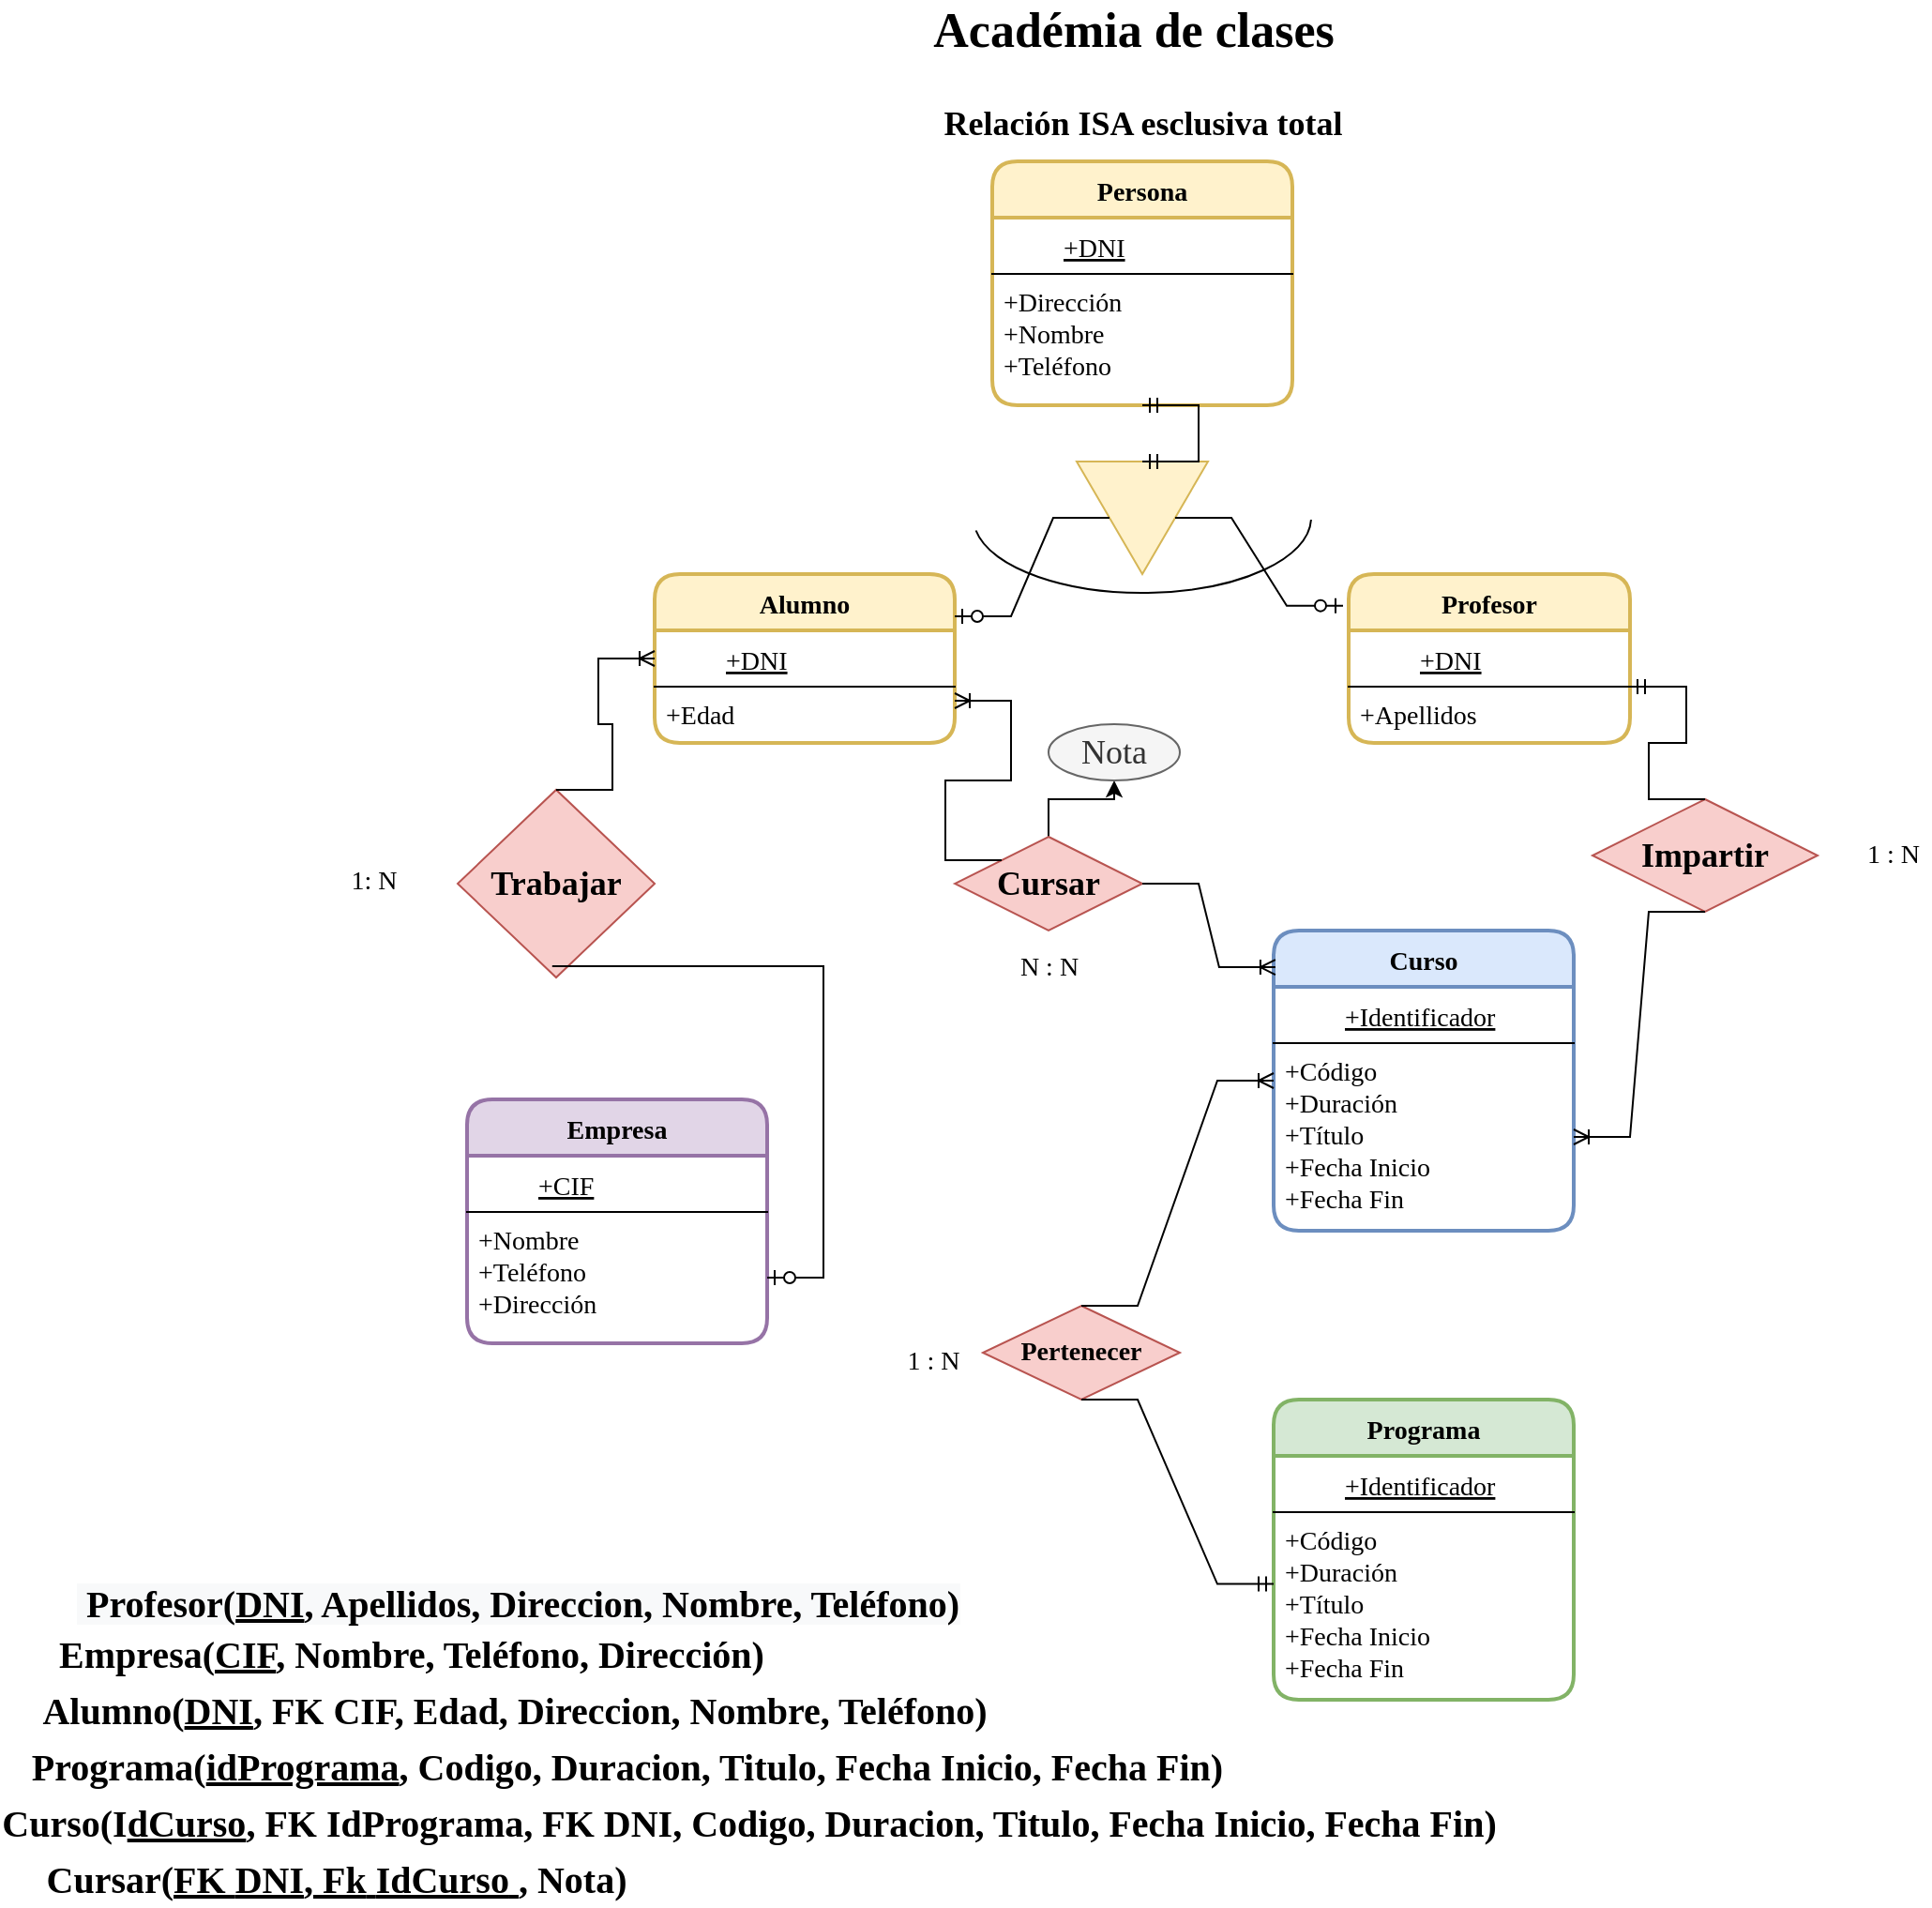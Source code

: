 <mxfile version="16.5.1" type="device"><diagram id="hk_Z6GWae7lvg4wJoycq" name="Página-1"><mxGraphModel dx="2249" dy="857" grid="1" gridSize="10" guides="1" tooltips="1" connect="1" arrows="1" fold="1" page="1" pageScale="1" pageWidth="827" pageHeight="1169" background="#FFFFFF" math="0" shadow="0"><root><mxCell id="0"/><mxCell id="1" parent="0"/><mxCell id="LjKNVnpZP6Jb5f7Sh4Gr-1" value="Empresa" style="swimlane;childLayout=stackLayout;horizontal=1;startSize=30;horizontalStack=0;rounded=1;fontSize=14;fontStyle=1;strokeWidth=2;resizeParent=0;resizeLast=1;shadow=0;dashed=0;align=center;fontFamily=Calibri;fontSource=https%3A%2F%2Ffonts.googleapis.com%2Fcss%3Ffamily%3DCalibri;fillColor=#e1d5e7;strokeColor=#9673a6;" parent="1" vertex="1"><mxGeometry x="30" y="620" width="160" height="130" as="geometry"/></mxCell><mxCell id="LjKNVnpZP6Jb5f7Sh4Gr-26" value="" style="shape=table;startSize=0;container=1;collapsible=1;childLayout=tableLayout;fixedRows=1;rowLines=0;fontStyle=0;align=center;resizeLast=1;strokeColor=none;fillColor=none;collapsible=0;fontFamily=Calibri;fontSource=https%3A%2F%2Ffonts.googleapis.com%2Fcss%3Ffamily%3DCalibri;fontSize=14;html=0;" parent="LjKNVnpZP6Jb5f7Sh4Gr-1" vertex="1"><mxGeometry y="30" width="160" height="30" as="geometry"/></mxCell><mxCell id="LjKNVnpZP6Jb5f7Sh4Gr-27" value="" style="shape=tableRow;horizontal=0;startSize=0;swimlaneHead=0;swimlaneBody=0;fillColor=none;collapsible=0;dropTarget=0;points=[[0,0.5],[1,0.5]];portConstraint=eastwest;top=0;left=0;right=0;bottom=1;fontFamily=Calibri;fontSource=https%3A%2F%2Ffonts.googleapis.com%2Fcss%3Ffamily%3DCalibri;fontSize=14;html=0;" parent="LjKNVnpZP6Jb5f7Sh4Gr-26" vertex="1"><mxGeometry width="160" height="30" as="geometry"/></mxCell><mxCell id="LjKNVnpZP6Jb5f7Sh4Gr-28" value="" style="shape=partialRectangle;connectable=0;fillColor=none;top=0;left=0;bottom=0;right=0;fontStyle=1;overflow=hidden;fontFamily=Calibri;fontSource=https%3A%2F%2Ffonts.googleapis.com%2Fcss%3Ffamily%3DCalibri;fontSize=14;html=0;" parent="LjKNVnpZP6Jb5f7Sh4Gr-27" vertex="1"><mxGeometry width="30" height="30" as="geometry"><mxRectangle width="30" height="30" as="alternateBounds"/></mxGeometry></mxCell><mxCell id="LjKNVnpZP6Jb5f7Sh4Gr-29" value="+CIF" style="shape=partialRectangle;connectable=0;fillColor=none;top=0;left=0;bottom=0;right=0;align=left;spacingLeft=6;fontStyle=4;overflow=hidden;fontFamily=Calibri;fontSource=https%3A%2F%2Ffonts.googleapis.com%2Fcss%3Ffamily%3DCalibri;fontSize=14;html=0;" parent="LjKNVnpZP6Jb5f7Sh4Gr-27" vertex="1"><mxGeometry x="30" width="130" height="30" as="geometry"><mxRectangle width="130" height="30" as="alternateBounds"/></mxGeometry></mxCell><mxCell id="LjKNVnpZP6Jb5f7Sh4Gr-2" value="+Nombre&#10;+Teléfono&#10;+Dirección&#10;" style="align=left;strokeColor=none;fillColor=none;spacingLeft=4;fontSize=14;verticalAlign=top;resizable=0;rotatable=0;part=1;fontFamily=Calibri;fontSource=https%3A%2F%2Ffonts.googleapis.com%2Fcss%3Ffamily%3DCalibri;" parent="LjKNVnpZP6Jb5f7Sh4Gr-1" vertex="1"><mxGeometry y="60" width="160" height="70" as="geometry"/></mxCell><mxCell id="LjKNVnpZP6Jb5f7Sh4Gr-5" value="Alumno" style="swimlane;childLayout=stackLayout;horizontal=1;startSize=30;horizontalStack=0;rounded=1;fontSize=14;fontStyle=1;strokeWidth=2;resizeParent=0;resizeLast=1;shadow=0;dashed=0;align=center;fontFamily=Calibri;fontSource=https%3A%2F%2Ffonts.googleapis.com%2Fcss%3Ffamily%3DCalibri;fillColor=#fff2cc;strokeColor=#d6b656;" parent="1" vertex="1"><mxGeometry x="130" y="340" width="160" height="90" as="geometry"/></mxCell><mxCell id="faZHh6QhR00fFfS0FvEg-1" value="" style="shape=table;startSize=0;container=1;collapsible=1;childLayout=tableLayout;fixedRows=1;rowLines=0;fontStyle=0;align=center;resizeLast=1;strokeColor=none;fillColor=none;collapsible=0;fontFamily=Calibri;fontSource=https%3A%2F%2Ffonts.googleapis.com%2Fcss%3Ffamily%3DCalibri;" parent="LjKNVnpZP6Jb5f7Sh4Gr-5" vertex="1"><mxGeometry y="30" width="160" height="30" as="geometry"/></mxCell><mxCell id="faZHh6QhR00fFfS0FvEg-2" value="" style="shape=tableRow;horizontal=0;startSize=0;swimlaneHead=0;swimlaneBody=0;fillColor=none;collapsible=0;dropTarget=0;points=[[0,0.5],[1,0.5]];portConstraint=eastwest;top=0;left=0;right=0;bottom=1;fontFamily=Calibri;fontSource=https%3A%2F%2Ffonts.googleapis.com%2Fcss%3Ffamily%3DCalibri;" parent="faZHh6QhR00fFfS0FvEg-1" vertex="1"><mxGeometry width="160" height="30" as="geometry"/></mxCell><mxCell id="faZHh6QhR00fFfS0FvEg-3" value="" style="shape=partialRectangle;connectable=0;fillColor=none;top=0;left=0;bottom=0;right=0;fontStyle=1;overflow=hidden;fontFamily=Calibri;fontSource=https%3A%2F%2Ffonts.googleapis.com%2Fcss%3Ffamily%3DCalibri;" parent="faZHh6QhR00fFfS0FvEg-2" vertex="1"><mxGeometry width="30" height="30" as="geometry"><mxRectangle width="30" height="30" as="alternateBounds"/></mxGeometry></mxCell><mxCell id="faZHh6QhR00fFfS0FvEg-4" value="+DNI" style="shape=partialRectangle;connectable=0;fillColor=none;top=0;left=0;bottom=0;right=0;align=left;spacingLeft=6;fontStyle=4;overflow=hidden;fontFamily=Calibri;fontSource=https%3A%2F%2Ffonts.googleapis.com%2Fcss%3Ffamily%3DCalibri;fontSize=14;" parent="faZHh6QhR00fFfS0FvEg-2" vertex="1"><mxGeometry x="30" width="130" height="30" as="geometry"><mxRectangle width="130" height="30" as="alternateBounds"/></mxGeometry></mxCell><mxCell id="LjKNVnpZP6Jb5f7Sh4Gr-6" value="+Edad&#10;" style="align=left;strokeColor=none;fillColor=none;spacingLeft=4;fontSize=14;verticalAlign=top;resizable=0;rotatable=0;part=1;fontFamily=Calibri;fontSource=https%3A%2F%2Ffonts.googleapis.com%2Fcss%3Ffamily%3DCalibri;" parent="LjKNVnpZP6Jb5f7Sh4Gr-5" vertex="1"><mxGeometry y="60" width="160" height="30" as="geometry"/></mxCell><mxCell id="LjKNVnpZP6Jb5f7Sh4Gr-9" value="Curso" style="swimlane;childLayout=stackLayout;horizontal=1;startSize=30;horizontalStack=0;rounded=1;fontSize=14;fontStyle=1;strokeWidth=2;resizeParent=0;resizeLast=1;shadow=0;dashed=0;align=center;fontFamily=Calibri;fontSource=https%3A%2F%2Ffonts.googleapis.com%2Fcss%3Ffamily%3DCalibri;fillColor=#dae8fc;strokeColor=#6c8ebf;" parent="1" vertex="1"><mxGeometry x="460" y="530" width="160" height="160" as="geometry"/></mxCell><mxCell id="LjKNVnpZP6Jb5f7Sh4Gr-14" value="" style="shape=table;startSize=0;container=1;collapsible=1;childLayout=tableLayout;fixedRows=1;rowLines=0;fontStyle=0;align=center;resizeLast=1;strokeColor=none;fillColor=none;collapsible=0;fontFamily=Calibri;fontSource=https%3A%2F%2Ffonts.googleapis.com%2Fcss%3Ffamily%3DCalibri;fontSize=14;html=0;" parent="LjKNVnpZP6Jb5f7Sh4Gr-9" vertex="1"><mxGeometry y="30" width="160" height="30" as="geometry"/></mxCell><mxCell id="LjKNVnpZP6Jb5f7Sh4Gr-15" value="" style="shape=tableRow;horizontal=0;startSize=0;swimlaneHead=0;swimlaneBody=0;fillColor=none;collapsible=0;dropTarget=0;points=[[0,0.5],[1,0.5]];portConstraint=eastwest;top=0;left=0;right=0;bottom=1;fontFamily=Calibri;fontSource=https%3A%2F%2Ffonts.googleapis.com%2Fcss%3Ffamily%3DCalibri;fontSize=14;html=0;" parent="LjKNVnpZP6Jb5f7Sh4Gr-14" vertex="1"><mxGeometry width="160" height="30" as="geometry"/></mxCell><mxCell id="LjKNVnpZP6Jb5f7Sh4Gr-16" value="" style="shape=partialRectangle;connectable=0;fillColor=none;top=0;left=0;bottom=0;right=0;fontStyle=1;overflow=hidden;fontFamily=Calibri;fontSource=https%3A%2F%2Ffonts.googleapis.com%2Fcss%3Ffamily%3DCalibri;fontSize=14;html=0;" parent="LjKNVnpZP6Jb5f7Sh4Gr-15" vertex="1"><mxGeometry width="30" height="30" as="geometry"><mxRectangle width="30" height="30" as="alternateBounds"/></mxGeometry></mxCell><mxCell id="LjKNVnpZP6Jb5f7Sh4Gr-17" value="+Identificador" style="shape=partialRectangle;connectable=0;fillColor=none;top=0;left=0;bottom=0;right=0;align=left;spacingLeft=6;fontStyle=4;overflow=hidden;fontFamily=Calibri;fontSource=https%3A%2F%2Ffonts.googleapis.com%2Fcss%3Ffamily%3DCalibri;fontSize=14;html=0;" parent="LjKNVnpZP6Jb5f7Sh4Gr-15" vertex="1"><mxGeometry x="30" width="130" height="30" as="geometry"><mxRectangle width="130" height="30" as="alternateBounds"/></mxGeometry></mxCell><mxCell id="LjKNVnpZP6Jb5f7Sh4Gr-10" value="+Código&#10;+Duración&#10;+Título&#10;+Fecha Inicio&#10;+Fecha Fin&#10;" style="align=left;strokeColor=none;fillColor=none;spacingLeft=4;fontSize=14;verticalAlign=top;resizable=0;rotatable=0;part=1;fontFamily=Calibri;fontSource=https%3A%2F%2Ffonts.googleapis.com%2Fcss%3Ffamily%3DCalibri;" parent="LjKNVnpZP6Jb5f7Sh4Gr-9" vertex="1"><mxGeometry y="60" width="160" height="100" as="geometry"/></mxCell><mxCell id="LjKNVnpZP6Jb5f7Sh4Gr-11" value="Profesor" style="swimlane;childLayout=stackLayout;horizontal=1;startSize=30;horizontalStack=0;rounded=1;fontSize=14;fontStyle=1;strokeWidth=2;resizeParent=0;resizeLast=1;shadow=0;dashed=0;align=center;fontFamily=Calibri;fontSource=https%3A%2F%2Ffonts.googleapis.com%2Fcss%3Ffamily%3DCalibri;fillColor=#fff2cc;strokeColor=#d6b656;" parent="1" vertex="1"><mxGeometry x="500" y="340" width="150" height="90" as="geometry"/></mxCell><mxCell id="faZHh6QhR00fFfS0FvEg-9" value="" style="shape=table;startSize=0;container=1;collapsible=1;childLayout=tableLayout;fixedRows=1;rowLines=0;fontStyle=0;align=left;resizeLast=1;strokeColor=none;fillColor=none;collapsible=0;fontFamily=Calibri;fontSource=https%3A%2F%2Ffonts.googleapis.com%2Fcss%3Ffamily%3DCalibri;fontSize=14;" parent="LjKNVnpZP6Jb5f7Sh4Gr-11" vertex="1"><mxGeometry y="30" width="150" height="30" as="geometry"/></mxCell><mxCell id="faZHh6QhR00fFfS0FvEg-10" value="" style="shape=tableRow;horizontal=0;startSize=0;swimlaneHead=0;swimlaneBody=0;fillColor=none;collapsible=0;dropTarget=0;points=[[0,0.5],[1,0.5]];portConstraint=eastwest;top=0;left=0;right=0;bottom=1;fontFamily=Calibri;fontSource=https%3A%2F%2Ffonts.googleapis.com%2Fcss%3Ffamily%3DCalibri;" parent="faZHh6QhR00fFfS0FvEg-9" vertex="1"><mxGeometry width="150" height="30" as="geometry"/></mxCell><mxCell id="faZHh6QhR00fFfS0FvEg-11" value="" style="shape=partialRectangle;connectable=0;fillColor=none;top=0;left=0;bottom=0;right=0;fontStyle=1;overflow=hidden;fontFamily=Calibri;fontSource=https%3A%2F%2Ffonts.googleapis.com%2Fcss%3Ffamily%3DCalibri;" parent="faZHh6QhR00fFfS0FvEg-10" vertex="1"><mxGeometry width="30" height="30" as="geometry"><mxRectangle width="30" height="30" as="alternateBounds"/></mxGeometry></mxCell><mxCell id="faZHh6QhR00fFfS0FvEg-12" value="+DNI" style="shape=partialRectangle;connectable=0;fillColor=none;top=0;left=0;bottom=0;right=0;align=left;spacingLeft=6;fontStyle=4;overflow=hidden;fontFamily=Calibri;fontSource=https%3A%2F%2Ffonts.googleapis.com%2Fcss%3Ffamily%3DCalibri;fontSize=14;" parent="faZHh6QhR00fFfS0FvEg-10" vertex="1"><mxGeometry x="30" width="120" height="30" as="geometry"><mxRectangle width="120" height="30" as="alternateBounds"/></mxGeometry></mxCell><mxCell id="LjKNVnpZP6Jb5f7Sh4Gr-12" value="+Apellidos" style="align=left;strokeColor=none;fillColor=none;spacingLeft=4;fontSize=14;verticalAlign=top;resizable=0;rotatable=0;part=1;fontFamily=Calibri;fontSource=https%3A%2F%2Ffonts.googleapis.com%2Fcss%3Ffamily%3DCalibri;" parent="LjKNVnpZP6Jb5f7Sh4Gr-11" vertex="1"><mxGeometry y="60" width="150" height="30" as="geometry"/></mxCell><mxCell id="faZHh6QhR00fFfS0FvEg-5" value="" style="shape=table;startSize=0;container=1;collapsible=1;childLayout=tableLayout;fixedRows=1;rowLines=0;fontStyle=0;align=center;resizeLast=1;strokeColor=none;fillColor=none;collapsible=0;fontFamily=Calibri;fontSource=https%3A%2F%2Ffonts.googleapis.com%2Fcss%3Ffamily%3DCalibri;" parent="LjKNVnpZP6Jb5f7Sh4Gr-11" vertex="1"><mxGeometry y="90" width="150" as="geometry"/></mxCell><mxCell id="faZHh6QhR00fFfS0FvEg-6" value="" style="shape=tableRow;horizontal=0;startSize=0;swimlaneHead=0;swimlaneBody=0;fillColor=none;collapsible=0;dropTarget=0;points=[[0,0.5],[1,0.5]];portConstraint=eastwest;top=0;left=0;right=0;bottom=1;fontFamily=Calibri;fontSource=https%3A%2F%2Ffonts.googleapis.com%2Fcss%3Ffamily%3DCalibri;" parent="faZHh6QhR00fFfS0FvEg-5" vertex="1" visible="0"><mxGeometry width="180" height="30" as="geometry"/></mxCell><mxCell id="faZHh6QhR00fFfS0FvEg-7" value="PK" style="shape=partialRectangle;connectable=0;fillColor=none;top=0;left=0;bottom=0;right=0;fontStyle=1;overflow=hidden;fontFamily=Calibri;fontSource=https%3A%2F%2Ffonts.googleapis.com%2Fcss%3Ffamily%3DCalibri;" parent="faZHh6QhR00fFfS0FvEg-6" vertex="1"><mxGeometry width="30" height="30" as="geometry"><mxRectangle width="30" height="30" as="alternateBounds"/></mxGeometry></mxCell><mxCell id="faZHh6QhR00fFfS0FvEg-8" value="UniqueID" style="shape=partialRectangle;connectable=0;fillColor=none;top=0;left=0;bottom=0;right=0;align=left;spacingLeft=6;fontStyle=5;overflow=hidden;fontFamily=Calibri;fontSource=https%3A%2F%2Ffonts.googleapis.com%2Fcss%3Ffamily%3DCalibri;" parent="faZHh6QhR00fFfS0FvEg-6" vertex="1"><mxGeometry x="30" width="150" height="30" as="geometry"><mxRectangle width="150" height="30" as="alternateBounds"/></mxGeometry></mxCell><mxCell id="LjKNVnpZP6Jb5f7Sh4Gr-30" value="Persona" style="swimlane;childLayout=stackLayout;horizontal=1;startSize=30;horizontalStack=0;rounded=1;fontSize=14;fontStyle=1;strokeWidth=2;resizeParent=0;resizeLast=1;shadow=0;dashed=0;align=center;fontFamily=Calibri;fontSource=https%3A%2F%2Ffonts.googleapis.com%2Fcss%3Ffamily%3DCalibri;html=0;fillColor=#fff2cc;strokeColor=#d6b656;" parent="1" vertex="1"><mxGeometry x="310" y="120" width="160" height="130" as="geometry"/></mxCell><mxCell id="LjKNVnpZP6Jb5f7Sh4Gr-32" value="" style="shape=table;startSize=0;container=1;collapsible=1;childLayout=tableLayout;fixedRows=1;rowLines=0;fontStyle=0;align=left;resizeLast=1;strokeColor=none;fillColor=none;collapsible=0;fontFamily=Calibri;fontSource=https%3A%2F%2Ffonts.googleapis.com%2Fcss%3Ffamily%3DCalibri;fontSize=14;html=0;" parent="LjKNVnpZP6Jb5f7Sh4Gr-30" vertex="1"><mxGeometry y="30" width="160" height="30" as="geometry"/></mxCell><mxCell id="LjKNVnpZP6Jb5f7Sh4Gr-33" value="" style="shape=tableRow;horizontal=0;startSize=0;swimlaneHead=0;swimlaneBody=0;fillColor=none;collapsible=0;dropTarget=0;points=[[0,0.5],[1,0.5]];portConstraint=eastwest;top=0;left=0;right=0;bottom=1;fontFamily=Calibri;fontSource=https%3A%2F%2Ffonts.googleapis.com%2Fcss%3Ffamily%3DCalibri;fontSize=14;html=0;" parent="LjKNVnpZP6Jb5f7Sh4Gr-32" vertex="1"><mxGeometry width="160" height="30" as="geometry"/></mxCell><mxCell id="LjKNVnpZP6Jb5f7Sh4Gr-34" value="" style="shape=partialRectangle;connectable=0;fillColor=none;top=0;left=0;bottom=0;right=0;fontStyle=1;overflow=hidden;fontFamily=Calibri;fontSource=https%3A%2F%2Ffonts.googleapis.com%2Fcss%3Ffamily%3DCalibri;fontSize=14;html=0;" parent="LjKNVnpZP6Jb5f7Sh4Gr-33" vertex="1"><mxGeometry width="30" height="30" as="geometry"><mxRectangle width="30" height="30" as="alternateBounds"/></mxGeometry></mxCell><mxCell id="LjKNVnpZP6Jb5f7Sh4Gr-35" value="+DNI" style="shape=partialRectangle;connectable=0;fillColor=none;top=0;left=0;bottom=0;right=0;align=left;spacingLeft=6;fontStyle=4;overflow=hidden;fontFamily=Calibri;fontSource=https%3A%2F%2Ffonts.googleapis.com%2Fcss%3Ffamily%3DCalibri;fontSize=14;html=0;" parent="LjKNVnpZP6Jb5f7Sh4Gr-33" vertex="1"><mxGeometry x="30" width="130" height="30" as="geometry"><mxRectangle width="130" height="30" as="alternateBounds"/></mxGeometry></mxCell><mxCell id="LjKNVnpZP6Jb5f7Sh4Gr-31" value="+Dirección&#10;+Nombre&#10;+Teléfono&#10;" style="align=left;strokeColor=none;fillColor=none;spacingLeft=4;fontSize=14;verticalAlign=top;resizable=0;rotatable=0;part=1;fontFamily=Calibri;fontSource=https%3A%2F%2Ffonts.googleapis.com%2Fcss%3Ffamily%3DCalibri;html=0;" parent="LjKNVnpZP6Jb5f7Sh4Gr-30" vertex="1"><mxGeometry y="60" width="160" height="70" as="geometry"/></mxCell><mxCell id="LjKNVnpZP6Jb5f7Sh4Gr-41" value="" style="verticalLabelPosition=bottom;verticalAlign=top;html=1;shape=mxgraph.basic.acute_triangle;dx=0.5;fontFamily=Calibri;fontSource=https%3A%2F%2Ffonts.googleapis.com%2Fcss%3Ffamily%3DCalibri;fontSize=14;fillColor=#fff2cc;direction=west;strokeColor=#d6b656;" parent="1" vertex="1"><mxGeometry x="355" y="280" width="70" height="60" as="geometry"/></mxCell><mxCell id="LjKNVnpZP6Jb5f7Sh4Gr-42" value="" style="edgeStyle=entityRelationEdgeStyle;fontSize=12;html=1;endArrow=ERzeroToOne;endFill=1;rounded=0;fontFamily=Calibri;fontSource=https%3A%2F%2Ffonts.googleapis.com%2Fcss%3Ffamily%3DCalibri;entryX=-0.02;entryY=0.187;entryDx=0;entryDy=0;entryPerimeter=0;exitX=0;exitY=0;exitDx=17.5;exitDy=30;exitPerimeter=0;" parent="1" source="LjKNVnpZP6Jb5f7Sh4Gr-41" target="LjKNVnpZP6Jb5f7Sh4Gr-11" edge="1"><mxGeometry width="100" height="100" relative="1" as="geometry"><mxPoint x="360" y="500" as="sourcePoint"/><mxPoint x="460" y="400" as="targetPoint"/></mxGeometry></mxCell><mxCell id="LjKNVnpZP6Jb5f7Sh4Gr-46" value="" style="edgeStyle=entityRelationEdgeStyle;fontSize=12;html=1;endArrow=ERzeroToOne;endFill=1;rounded=0;fontFamily=Calibri;fontSource=https%3A%2F%2Ffonts.googleapis.com%2Fcss%3Ffamily%3DCalibri;entryX=1;entryY=0.25;entryDx=0;entryDy=0;exitX=0;exitY=0;exitDx=52.5;exitDy=30;exitPerimeter=0;" parent="1" source="LjKNVnpZP6Jb5f7Sh4Gr-41" target="LjKNVnpZP6Jb5f7Sh4Gr-5" edge="1"><mxGeometry width="100" height="100" relative="1" as="geometry"><mxPoint x="300" y="550" as="sourcePoint"/><mxPoint x="303.04" y="377.83" as="targetPoint"/></mxGeometry></mxCell><mxCell id="LjKNVnpZP6Jb5f7Sh4Gr-52" value="" style="edgeStyle=entityRelationEdgeStyle;fontSize=12;html=1;endArrow=ERmandOne;startArrow=ERmandOne;rounded=0;fontFamily=Calibri;fontSource=https%3A%2F%2Ffonts.googleapis.com%2Fcss%3Ffamily%3DCalibri;entryX=0.5;entryY=1;entryDx=0;entryDy=0;exitX=0.5;exitY=1;exitDx=0;exitDy=0;exitPerimeter=0;" parent="1" source="LjKNVnpZP6Jb5f7Sh4Gr-41" target="LjKNVnpZP6Jb5f7Sh4Gr-31" edge="1"><mxGeometry width="100" height="100" relative="1" as="geometry"><mxPoint x="360" y="500" as="sourcePoint"/><mxPoint x="460" y="400" as="targetPoint"/></mxGeometry></mxCell><mxCell id="LjKNVnpZP6Jb5f7Sh4Gr-53" value="" style="verticalLabelPosition=bottom;verticalAlign=top;html=1;shape=mxgraph.basic.arc;startAngle=0.504;endAngle=0.973;fontFamily=Calibri;fontSource=https%3A%2F%2Ffonts.googleapis.com%2Fcss%3Ffamily%3DCalibri;fontSize=14;fillColor=none;direction=north;" parent="1" vertex="1"><mxGeometry x="300" y="270" width="180" height="80" as="geometry"/></mxCell><mxCell id="LjKNVnpZP6Jb5f7Sh4Gr-54" value="&lt;font style=&quot;font-size: 18px&quot;&gt;&lt;b&gt;Relación ISA esclusiva total&lt;/b&gt;&lt;/font&gt;" style="text;html=1;align=center;verticalAlign=middle;resizable=0;points=[];autosize=1;strokeColor=none;fillColor=none;fontSize=14;fontFamily=Calibri;fontSource=https%3A%2F%2Ffonts.googleapis.com%2Fcss%3Ffamily%3DCalibri;" parent="1" vertex="1"><mxGeometry x="285" y="90" width="210" height="20" as="geometry"/></mxCell><mxCell id="LjKNVnpZP6Jb5f7Sh4Gr-69" value="" style="edgeStyle=orthogonalEdgeStyle;rounded=0;orthogonalLoop=1;jettySize=auto;html=1;fontFamily=Calibri;fontSource=https%3A%2F%2Ffonts.googleapis.com%2Fcss%3Ffamily%3DCalibri;fontSize=18;" parent="1" source="LjKNVnpZP6Jb5f7Sh4Gr-56" target="LjKNVnpZP6Jb5f7Sh4Gr-68" edge="1"><mxGeometry relative="1" as="geometry"/></mxCell><mxCell id="LjKNVnpZP6Jb5f7Sh4Gr-56" value="&lt;b&gt;Cursar&lt;/b&gt;" style="shape=rhombus;perimeter=rhombusPerimeter;whiteSpace=wrap;html=1;align=center;fontFamily=Calibri;fontSource=https%3A%2F%2Ffonts.googleapis.com%2Fcss%3Ffamily%3DCalibri;fontSize=18;fillColor=#f8cecc;strokeColor=#b85450;" parent="1" vertex="1"><mxGeometry x="290" y="480" width="100" height="50" as="geometry"/></mxCell><mxCell id="LjKNVnpZP6Jb5f7Sh4Gr-57" value="" style="edgeStyle=entityRelationEdgeStyle;fontSize=12;html=1;endArrow=ERoneToMany;rounded=0;fontFamily=Calibri;fontSource=https%3A%2F%2Ffonts.googleapis.com%2Fcss%3Ffamily%3DCalibri;entryX=0.006;entryY=0.122;entryDx=0;entryDy=0;entryPerimeter=0;exitX=1;exitY=0.5;exitDx=0;exitDy=0;endFill=0;" parent="1" source="LjKNVnpZP6Jb5f7Sh4Gr-56" target="LjKNVnpZP6Jb5f7Sh4Gr-9" edge="1"><mxGeometry width="100" height="100" relative="1" as="geometry"><mxPoint x="360" y="500" as="sourcePoint"/><mxPoint x="460" y="400" as="targetPoint"/></mxGeometry></mxCell><mxCell id="LjKNVnpZP6Jb5f7Sh4Gr-65" value="" style="edgeStyle=entityRelationEdgeStyle;fontSize=12;html=1;endArrow=ERoneToMany;rounded=0;fontFamily=Calibri;fontSource=https%3A%2F%2Ffonts.googleapis.com%2Fcss%3Ffamily%3DCalibri;exitX=0;exitY=0;exitDx=0;exitDy=0;entryX=1;entryY=0.25;entryDx=0;entryDy=0;endFill=0;" parent="1" source="LjKNVnpZP6Jb5f7Sh4Gr-56" target="LjKNVnpZP6Jb5f7Sh4Gr-6" edge="1"><mxGeometry width="100" height="100" relative="1" as="geometry"><mxPoint x="360" y="500" as="sourcePoint"/><mxPoint x="460" y="400" as="targetPoint"/></mxGeometry></mxCell><mxCell id="LjKNVnpZP6Jb5f7Sh4Gr-68" value="Nota" style="ellipse;whiteSpace=wrap;html=1;fontSize=18;fontFamily=Calibri;fillColor=#f5f5f5;fontSource=https%3A%2F%2Ffonts.googleapis.com%2Fcss%3Ffamily%3DCalibri;fontColor=#333333;strokeColor=#666666;" parent="1" vertex="1"><mxGeometry x="340" y="420" width="70" height="30" as="geometry"/></mxCell><mxCell id="LjKNVnpZP6Jb5f7Sh4Gr-75" value="&lt;b&gt;Trabajar&lt;/b&gt;" style="shape=rhombus;perimeter=rhombusPerimeter;whiteSpace=wrap;html=1;align=center;fontFamily=Calibri;fontSource=https%3A%2F%2Ffonts.googleapis.com%2Fcss%3Ffamily%3DCalibri;fontSize=18;fillColor=#f8cecc;direction=south;strokeColor=#b85450;" parent="1" vertex="1"><mxGeometry x="25" y="455" width="105" height="100" as="geometry"/></mxCell><mxCell id="LjKNVnpZP6Jb5f7Sh4Gr-76" value="" style="edgeStyle=entityRelationEdgeStyle;fontSize=12;html=1;endArrow=ERzeroToOne;endFill=1;rounded=0;fontFamily=Calibri;fontSource=https%3A%2F%2Ffonts.googleapis.com%2Fcss%3Ffamily%3DCalibri;exitX=0.94;exitY=0.52;exitDx=0;exitDy=0;exitPerimeter=0;" parent="1" source="LjKNVnpZP6Jb5f7Sh4Gr-75" target="LjKNVnpZP6Jb5f7Sh4Gr-2" edge="1"><mxGeometry width="100" height="100" relative="1" as="geometry"><mxPoint x="30" y="500" as="sourcePoint"/><mxPoint x="50" y="600" as="targetPoint"/></mxGeometry></mxCell><mxCell id="LjKNVnpZP6Jb5f7Sh4Gr-78" value="" style="edgeStyle=entityRelationEdgeStyle;fontSize=12;html=1;endArrow=ERoneToMany;rounded=0;fontFamily=Calibri;fontSource=https%3A%2F%2Ffonts.googleapis.com%2Fcss%3Ffamily%3DCalibri;entryX=0;entryY=0.5;entryDx=0;entryDy=0;exitX=0;exitY=0.5;exitDx=0;exitDy=0;endFill=0;" parent="1" source="LjKNVnpZP6Jb5f7Sh4Gr-75" edge="1"><mxGeometry width="100" height="100" relative="1" as="geometry"><mxPoint x="360" y="500" as="sourcePoint"/><mxPoint x="130" y="385" as="targetPoint"/></mxGeometry></mxCell><mxCell id="LjKNVnpZP6Jb5f7Sh4Gr-79" value="&lt;b&gt;Impartir&lt;/b&gt;" style="shape=rhombus;perimeter=rhombusPerimeter;whiteSpace=wrap;html=1;align=center;fontFamily=Calibri;fontSource=https%3A%2F%2Ffonts.googleapis.com%2Fcss%3Ffamily%3DCalibri;fontSize=18;fillColor=#f8cecc;strokeColor=#b85450;" parent="1" vertex="1"><mxGeometry x="630" y="460" width="120" height="60" as="geometry"/></mxCell><mxCell id="LjKNVnpZP6Jb5f7Sh4Gr-80" value="" style="edgeStyle=entityRelationEdgeStyle;fontSize=12;html=1;endArrow=ERmandOne;endFill=0;rounded=0;fontFamily=Calibri;fontSource=https%3A%2F%2Ffonts.googleapis.com%2Fcss%3Ffamily%3DCalibri;exitX=0.5;exitY=0;exitDx=0;exitDy=0;entryX=1;entryY=0;entryDx=0;entryDy=0;" parent="1" source="LjKNVnpZP6Jb5f7Sh4Gr-79" target="LjKNVnpZP6Jb5f7Sh4Gr-12" edge="1"><mxGeometry width="100" height="100" relative="1" as="geometry"><mxPoint x="630" y="800" as="sourcePoint"/><mxPoint x="550" y="470" as="targetPoint"/></mxGeometry></mxCell><mxCell id="LjKNVnpZP6Jb5f7Sh4Gr-81" value="" style="edgeStyle=entityRelationEdgeStyle;fontSize=12;html=1;endArrow=ERoneToMany;rounded=0;fontFamily=Calibri;fontSource=https%3A%2F%2Ffonts.googleapis.com%2Fcss%3Ffamily%3DCalibri;exitX=0.5;exitY=1;exitDx=0;exitDy=0;entryX=1;entryY=0.5;entryDx=0;entryDy=0;endFill=0;" parent="1" source="LjKNVnpZP6Jb5f7Sh4Gr-79" target="LjKNVnpZP6Jb5f7Sh4Gr-10" edge="1"><mxGeometry width="100" height="100" relative="1" as="geometry"><mxPoint x="660" y="690" as="sourcePoint"/><mxPoint x="760" y="590" as="targetPoint"/></mxGeometry></mxCell><mxCell id="LjKNVnpZP6Jb5f7Sh4Gr-82" value="Programa" style="swimlane;childLayout=stackLayout;horizontal=1;startSize=30;horizontalStack=0;rounded=1;fontSize=14;fontStyle=1;strokeWidth=2;resizeParent=0;resizeLast=1;shadow=0;dashed=0;align=center;fontFamily=Calibri;fontSource=https%3A%2F%2Ffonts.googleapis.com%2Fcss%3Ffamily%3DCalibri;fillColor=#d5e8d4;html=0;strokeColor=#82b366;" parent="1" vertex="1"><mxGeometry x="460" y="780" width="160" height="160" as="geometry"/></mxCell><mxCell id="LjKNVnpZP6Jb5f7Sh4Gr-84" value="" style="shape=table;startSize=0;container=1;collapsible=1;childLayout=tableLayout;fixedRows=1;rowLines=0;fontStyle=0;align=center;resizeLast=1;strokeColor=none;fillColor=none;collapsible=0;fontFamily=Calibri;fontSource=https%3A%2F%2Ffonts.googleapis.com%2Fcss%3Ffamily%3DCalibri;fontSize=14;html=0;" parent="LjKNVnpZP6Jb5f7Sh4Gr-82" vertex="1"><mxGeometry y="30" width="160" height="30" as="geometry"/></mxCell><mxCell id="LjKNVnpZP6Jb5f7Sh4Gr-85" value="" style="shape=tableRow;horizontal=0;startSize=0;swimlaneHead=0;swimlaneBody=0;fillColor=none;collapsible=0;dropTarget=0;points=[[0,0.5],[1,0.5]];portConstraint=eastwest;top=0;left=0;right=0;bottom=1;fontFamily=Calibri;fontSource=https%3A%2F%2Ffonts.googleapis.com%2Fcss%3Ffamily%3DCalibri;fontSize=14;html=0;" parent="LjKNVnpZP6Jb5f7Sh4Gr-84" vertex="1"><mxGeometry width="160" height="30" as="geometry"/></mxCell><mxCell id="LjKNVnpZP6Jb5f7Sh4Gr-86" value="" style="shape=partialRectangle;connectable=0;fillColor=none;top=0;left=0;bottom=0;right=0;fontStyle=1;overflow=hidden;fontFamily=Calibri;fontSource=https%3A%2F%2Ffonts.googleapis.com%2Fcss%3Ffamily%3DCalibri;fontSize=14;html=0;" parent="LjKNVnpZP6Jb5f7Sh4Gr-85" vertex="1"><mxGeometry width="30" height="30" as="geometry"><mxRectangle width="30" height="30" as="alternateBounds"/></mxGeometry></mxCell><mxCell id="LjKNVnpZP6Jb5f7Sh4Gr-87" value="+Identificador" style="shape=partialRectangle;connectable=0;fillColor=none;top=0;left=0;bottom=0;right=0;align=left;spacingLeft=6;fontStyle=4;overflow=hidden;fontFamily=Calibri;fontSource=https%3A%2F%2Ffonts.googleapis.com%2Fcss%3Ffamily%3DCalibri;fontSize=14;html=0;" parent="LjKNVnpZP6Jb5f7Sh4Gr-85" vertex="1"><mxGeometry x="30" width="130" height="30" as="geometry"><mxRectangle width="130" height="30" as="alternateBounds"/></mxGeometry></mxCell><mxCell id="LjKNVnpZP6Jb5f7Sh4Gr-83" value="+Código&#10;+Duración&#10;+Título&#10;+Fecha Inicio&#10;+Fecha Fin&#10;" style="align=left;strokeColor=none;fillColor=none;spacingLeft=4;fontSize=14;verticalAlign=top;resizable=0;rotatable=0;part=1;fontFamily=Calibri;fontSource=https%3A%2F%2Ffonts.googleapis.com%2Fcss%3Ffamily%3DCalibri;html=0;" parent="LjKNVnpZP6Jb5f7Sh4Gr-82" vertex="1"><mxGeometry y="60" width="160" height="100" as="geometry"/></mxCell><mxCell id="LjKNVnpZP6Jb5f7Sh4Gr-88" value="&lt;b&gt;Pertenecer&lt;/b&gt;" style="shape=rhombus;perimeter=rhombusPerimeter;whiteSpace=wrap;html=1;align=center;fontFamily=Calibri;fontSource=https%3A%2F%2Ffonts.googleapis.com%2Fcss%3Ffamily%3DCalibri;fontSize=14;fillColor=#f8cecc;strokeColor=#b85450;" parent="1" vertex="1"><mxGeometry x="305" y="730" width="105" height="50" as="geometry"/></mxCell><mxCell id="LjKNVnpZP6Jb5f7Sh4Gr-91" value="" style="edgeStyle=entityRelationEdgeStyle;fontSize=12;html=1;endArrow=ERoneToMany;rounded=0;fontFamily=Calibri;fontSource=https%3A%2F%2Ffonts.googleapis.com%2Fcss%3Ffamily%3DCalibri;exitX=0.5;exitY=0;exitDx=0;exitDy=0;endFill=0;" parent="1" source="LjKNVnpZP6Jb5f7Sh4Gr-88" edge="1"><mxGeometry width="100" height="100" relative="1" as="geometry"><mxPoint x="360" y="710" as="sourcePoint"/><mxPoint x="460" y="610" as="targetPoint"/></mxGeometry></mxCell><mxCell id="LjKNVnpZP6Jb5f7Sh4Gr-93" value="" style="edgeStyle=entityRelationEdgeStyle;fontSize=12;html=1;endArrow=ERmandOne;endFill=0;rounded=0;fontFamily=Calibri;fontSource=https%3A%2F%2Ffonts.googleapis.com%2Fcss%3Ffamily%3DCalibri;entryX=0;entryY=0.383;entryDx=0;entryDy=0;entryPerimeter=0;exitX=0.5;exitY=1;exitDx=0;exitDy=0;" parent="1" source="LjKNVnpZP6Jb5f7Sh4Gr-88" target="LjKNVnpZP6Jb5f7Sh4Gr-83" edge="1"><mxGeometry width="100" height="100" relative="1" as="geometry"><mxPoint x="320" y="980" as="sourcePoint"/><mxPoint x="420" y="880" as="targetPoint"/></mxGeometry></mxCell><mxCell id="LjKNVnpZP6Jb5f7Sh4Gr-94" value="&lt;font style=&quot;font-size: 26px&quot;&gt;&lt;b&gt;Académia de clases&lt;/b&gt;&lt;/font&gt;" style="text;html=1;align=center;verticalAlign=middle;resizable=0;points=[];autosize=1;strokeColor=none;fillColor=none;fontSize=14;fontFamily=Calibri;fontSource=https%3A%2F%2Ffonts.googleapis.com%2Fcss%3Ffamily%3DCalibri;" parent="1" vertex="1"><mxGeometry x="275" y="35" width="220" height="30" as="geometry"/></mxCell><mxCell id="pyASz2sa_OAWU7MCozjk-1" value="N : N" style="text;html=1;align=center;verticalAlign=middle;resizable=0;points=[];autosize=1;strokeColor=none;fillColor=none;fontFamily=Calibri;fontSource=https%3A%2F%2Ffonts.googleapis.com%2Fcss%3Ffamily%3DCalibri;fontSize=14;" parent="1" vertex="1"><mxGeometry x="320" y="540" width="40" height="20" as="geometry"/></mxCell><mxCell id="pyASz2sa_OAWU7MCozjk-2" value="&lt;font style=&quot;font-size: 20px&quot;&gt;&lt;b style=&quot;font-size: 20px&quot;&gt;Cursar(&lt;u&gt;FK&amp;nbsp;&lt;span style=&quot;font-size: 20px&quot;&gt;DNI&lt;/span&gt;&lt;span style=&quot;font-size: 20px&quot;&gt;,&lt;/span&gt;&lt;span style=&quot;font-size: 20px&quot;&gt; Fk&lt;/span&gt;&lt;span style=&quot;font-size: 20px&quot;&gt;&amp;nbsp;&lt;/span&gt;&lt;span style=&quot;font-size: 20px&quot;&gt;IdCurso&lt;/span&gt;&amp;nbsp;&lt;/u&gt;, Nota)&lt;/b&gt;&lt;/font&gt;" style="text;html=1;align=center;verticalAlign=middle;resizable=0;points=[];autosize=1;strokeColor=none;fillColor=none;fontFamily=Calibri;fontSource=https%3A%2F%2Ffonts.googleapis.com%2Fcss%3Ffamily%3DCalibri;fontSize=20;" parent="1" vertex="1"><mxGeometry x="-180" y="1020" width="280" height="30" as="geometry"/></mxCell><mxCell id="pyASz2sa_OAWU7MCozjk-3" value="&lt;font style=&quot;font-size: 20px&quot;&gt;&lt;b style=&quot;font-size: 20px&quot;&gt;Empresa(&lt;u&gt;CIF&lt;/u&gt;, Nombre, Teléfono, Dirección)&lt;/b&gt;&lt;/font&gt;" style="text;html=1;align=center;verticalAlign=middle;resizable=0;points=[];autosize=1;strokeColor=none;fillColor=none;fontFamily=Calibri;fontSource=https%3A%2F%2Ffonts.googleapis.com%2Fcss%3Ffamily%3DCalibri;fontSize=20;" parent="1" vertex="1"><mxGeometry x="-180" y="900" width="360" height="30" as="geometry"/></mxCell><mxCell id="pyASz2sa_OAWU7MCozjk-4" value="&lt;font style=&quot;font-size: 20px&quot;&gt;&lt;b style=&quot;font-size: 20px&quot;&gt;Alumno(&lt;u&gt;DNI&lt;/u&gt;, FK CIF, Edad,&amp;nbsp;&lt;/b&gt;&lt;b style=&quot;font-family: &amp;#34;calibri&amp;#34;&quot;&gt;Direccion, Nombre, Teléfono&lt;/b&gt;&lt;b style=&quot;font-size: 20px&quot;&gt;)&lt;/b&gt;&lt;/font&gt;" style="text;html=1;align=center;verticalAlign=middle;resizable=0;points=[];autosize=1;strokeColor=none;fillColor=none;fontFamily=Calibri;fontSource=https%3A%2F%2Ffonts.googleapis.com%2Fcss%3Ffamily%3DCalibri;fontSize=20;" parent="1" vertex="1"><mxGeometry x="-180" y="930" width="470" height="30" as="geometry"/></mxCell><mxCell id="pyASz2sa_OAWU7MCozjk-5" value="&lt;font style=&quot;font-size: 14px&quot;&gt;1: N&lt;/font&gt;" style="text;html=1;align=center;verticalAlign=middle;resizable=0;points=[];autosize=1;strokeColor=none;fillColor=none;fontSize=20;fontFamily=Calibri;" parent="1" vertex="1"><mxGeometry x="-40" y="485" width="40" height="30" as="geometry"/></mxCell><mxCell id="pyASz2sa_OAWU7MCozjk-6" value="&lt;font style=&quot;font-size: 20px&quot;&gt;&lt;b style=&quot;font-size: 20px&quot;&gt;Curso(I&lt;u&gt;dCurso&lt;/u&gt;, FK IdPrograma, FK DNI, Codigo, Duracion, Titulo, Fecha Inicio, Fecha Fin)&lt;/b&gt;&lt;/font&gt;" style="text;html=1;align=center;verticalAlign=middle;resizable=0;points=[];autosize=1;strokeColor=none;fillColor=none;fontFamily=Calibri;fontSource=https%3A%2F%2Ffonts.googleapis.com%2Fcss%3Ffamily%3DCalibri;fontSize=20;" parent="1" vertex="1"><mxGeometry x="-180" y="990" width="720" height="30" as="geometry"/></mxCell><mxCell id="pyASz2sa_OAWU7MCozjk-7" value="&lt;font style=&quot;font-size: 20px&quot;&gt;&lt;b style=&quot;font-size: 20px&quot;&gt;Programa(&lt;u&gt;idPrograma&lt;/u&gt;,&amp;nbsp;&lt;/b&gt;&lt;b&gt;Codigo, Duracion, Titulo, Fecha Inicio, Fecha Fin&lt;/b&gt;&lt;b style=&quot;font-size: 20px&quot;&gt;)&lt;/b&gt;&lt;/font&gt;" style="text;html=1;align=center;verticalAlign=middle;resizable=0;points=[];autosize=1;strokeColor=none;fillColor=none;fontFamily=Calibri;fontSource=https%3A%2F%2Ffonts.googleapis.com%2Fcss%3Ffamily%3DCalibri;fontSize=20;" parent="1" vertex="1"><mxGeometry x="-180" y="960" width="590" height="30" as="geometry"/></mxCell><mxCell id="pyASz2sa_OAWU7MCozjk-8" value="1 : N&amp;nbsp;" style="text;html=1;align=center;verticalAlign=middle;resizable=0;points=[];autosize=1;strokeColor=none;fillColor=none;fontSize=14;fontFamily=Calibri;" parent="1" vertex="1"><mxGeometry x="260" y="750" width="40" height="20" as="geometry"/></mxCell><mxCell id="pyASz2sa_OAWU7MCozjk-9" value="1 : N" style="text;html=1;align=center;verticalAlign=middle;resizable=0;points=[];autosize=1;strokeColor=none;fillColor=none;fontSize=14;fontFamily=Calibri;" parent="1" vertex="1"><mxGeometry x="770" y="480" width="40" height="20" as="geometry"/></mxCell><mxCell id="pyASz2sa_OAWU7MCozjk-13" value="&lt;b style=&quot;color: rgb(0 , 0 , 0) ; font-family: &amp;#34;calibri&amp;#34; ; font-size: 20px ; font-style: normal ; letter-spacing: normal ; text-align: center ; text-indent: 0px ; text-transform: none ; word-spacing: 0px ; background-color: rgb(248 , 249 , 250)&quot;&gt;&amp;nbsp;Profesor(&lt;u&gt;DNI&lt;/u&gt;, Apellidos, Direccion, Nombre, Teléfono)&lt;/b&gt;" style="text;whiteSpace=wrap;html=1;fontSize=14;fontFamily=Calibri;" parent="1" vertex="1"><mxGeometry x="-180" y="870" width="640" height="50" as="geometry"/></mxCell></root></mxGraphModel></diagram></mxfile>